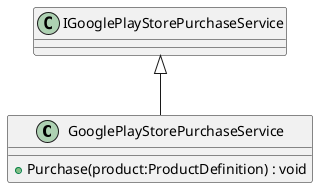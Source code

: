 @startuml
class GooglePlayStorePurchaseService {
    + Purchase(product:ProductDefinition) : void
}
IGooglePlayStorePurchaseService <|-- GooglePlayStorePurchaseService
@enduml

